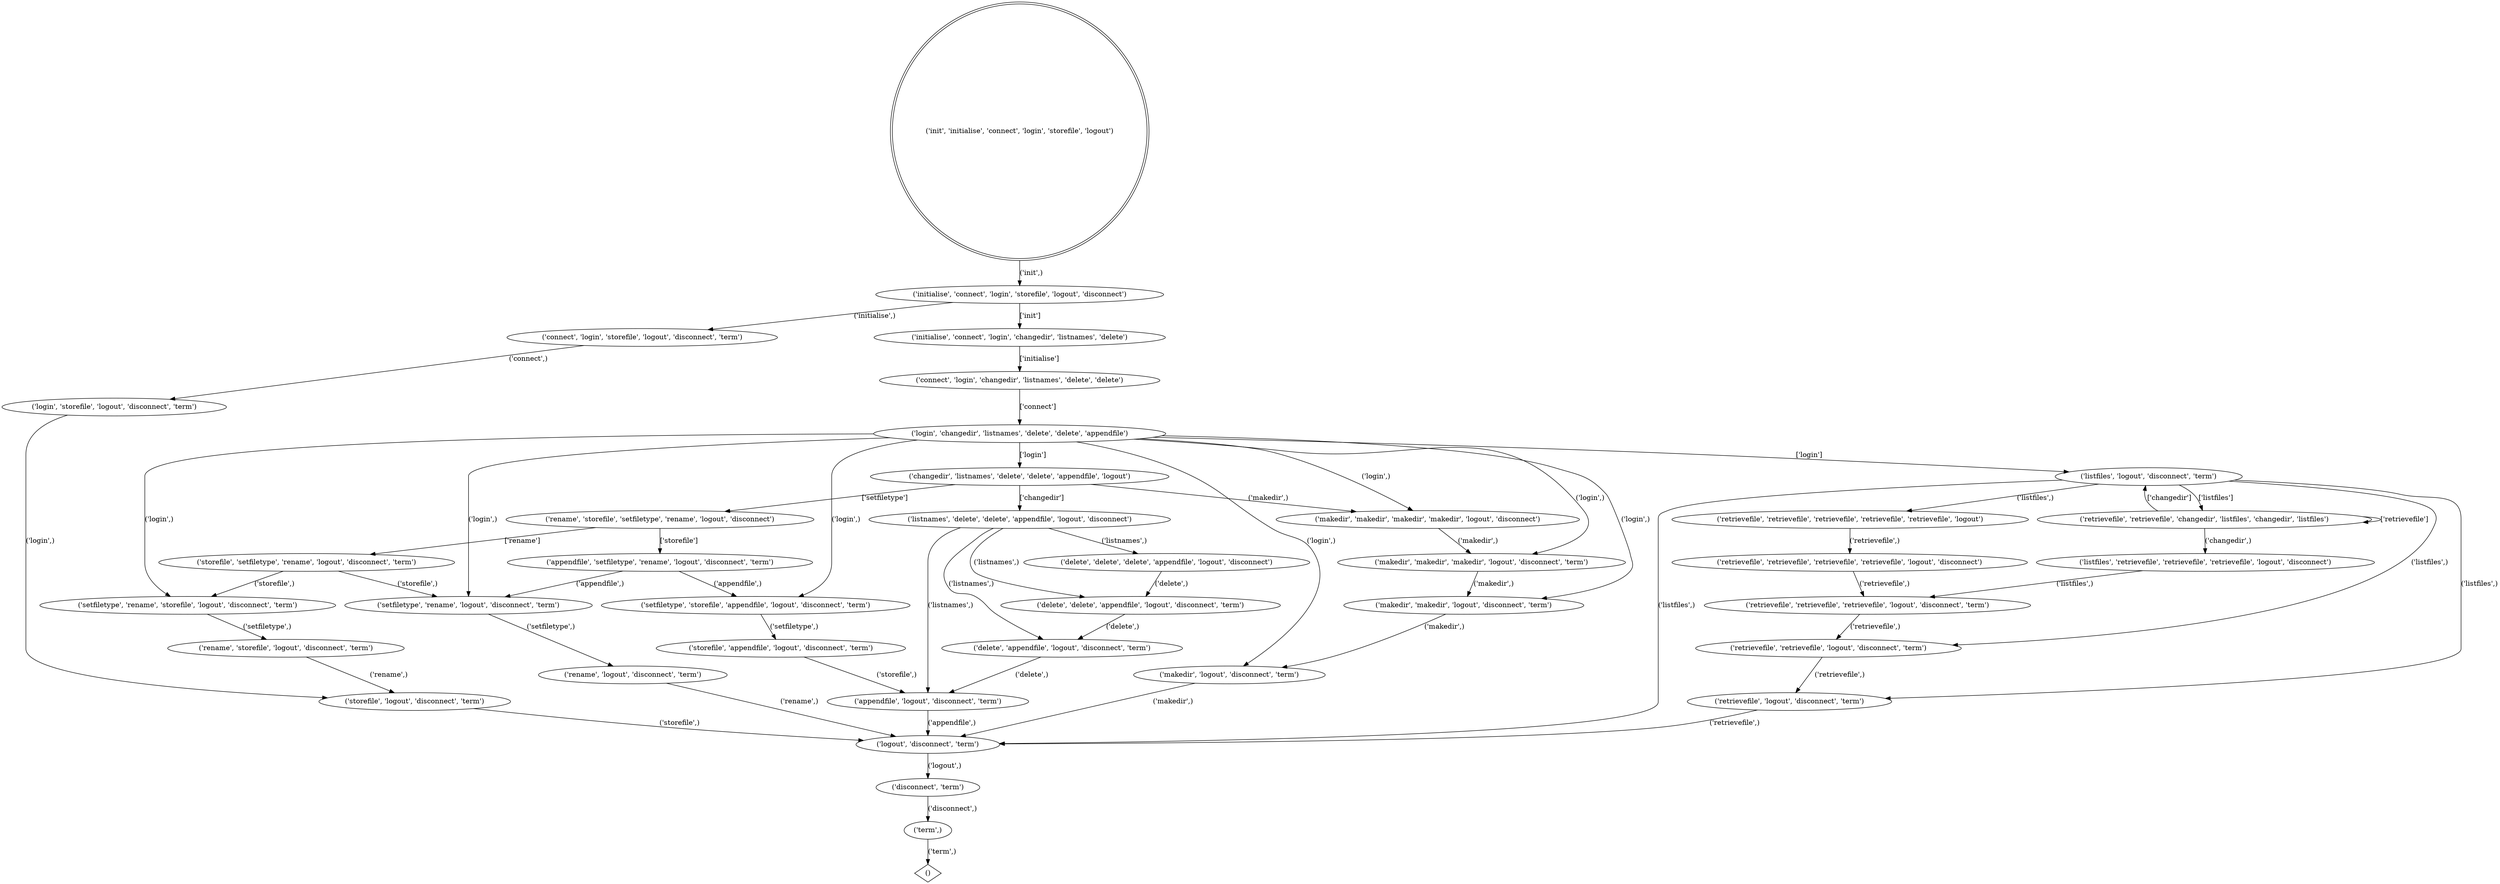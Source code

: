 digraph  {
0 [shape=doublecircle, label="('init', 'initialise', 'connect', 'login', 'storefile', 'logout')"];
179 [label="('initialise', 'connect', 'login', 'storefile', 'logout', 'disconnect')"];
2 [label="('connect', 'login', 'storefile', 'logout', 'disconnect', 'term')"];
3 [label="('login', 'storefile', 'logout', 'disconnect', 'term')"];
4 [label="('storefile', 'logout', 'disconnect', 'term')"];
5 [label="('logout', 'disconnect', 'term')"];
6 [label="('disconnect', 'term')"];
7 [label="('term',)"];
210 [label="('initialise', 'connect', 'login', 'changedir', 'listnames', 'delete')"];
232 [label="('connect', 'login', 'changedir', 'listnames', 'delete', 'delete')"];
246 [label="('login', 'changedir', 'listnames', 'delete', 'delete', 'appendfile')"];
254 [label="('changedir', 'listnames', 'delete', 'delete', 'appendfile', 'logout')"];
255 [label="('listnames', 'delete', 'delete', 'appendfile', 'logout', 'disconnect')"];
14 [label="('delete', 'delete', 'appendfile', 'logout', 'disconnect', 'term')"];
15 [label="('delete', 'appendfile', 'logout', 'disconnect', 'term')"];
16 [label="('appendfile', 'logout', 'disconnect', 'term')"];
256 [label="('listfiles', 'logout', 'disconnect', 'term')"];
27 [label="('retrievefile', 'logout', 'disconnect', 'term')"];
32 [label="('makedir', 'logout', 'disconnect', 'term')"];
257 [label="('retrievefile', 'retrievefile', 'changedir', 'listfiles', 'changedir', 'listfiles')"];
65 [label="('retrievefile', 'retrievefile', 'logout', 'disconnect', 'term')"];
85 [label="('setfiletype', 'rename', 'storefile', 'logout', 'disconnect', 'term')"];
86 [label="('rename', 'storefile', 'logout', 'disconnect', 'term')"];
95 [label="('setfiletype', 'rename', 'logout', 'disconnect', 'term')"];
96 [label="('rename', 'logout', 'disconnect', 'term')"];
103 [label="('makedir', 'makedir', 'logout', 'disconnect', 'term')"];
110 [label="('makedir', 'makedir', 'makedir', 'makedir', 'logout', 'disconnect')"];
111 [label="('makedir', 'makedir', 'makedir', 'logout', 'disconnect', 'term')"];
131 [label="('setfiletype', 'storefile', 'appendfile', 'logout', 'disconnect', 'term')"];
132 [label="('storefile', 'appendfile', 'logout', 'disconnect', 'term')"];
258 [label="('rename', 'storefile', 'setfiletype', 'rename', 'logout', 'disconnect')"];
244 [label="('storefile', 'setfiletype', 'rename', 'logout', 'disconnect', 'term')"];
252 [label="('appendfile', 'setfiletype', 'rename', 'logout', 'disconnect', 'term')"];
161 [label="('listfiles', 'retrievefile', 'retrievefile', 'retrievefile', 'logout', 'disconnect')"];
162 [label="('retrievefile', 'retrievefile', 'retrievefile', 'logout', 'disconnect', 'term')"];
173 [label="('delete', 'delete', 'delete', 'appendfile', 'logout', 'disconnect')"];
176 [label="('retrievefile', 'retrievefile', 'retrievefile', 'retrievefile', 'retrievefile', 'logout')"];
177 [label="('retrievefile', 'retrievefile', 'retrievefile', 'retrievefile', 'logout', 'disconnect')"];
178 [shape=diamond, label="()"];
0 -> 179  [key=1, label="('init',)", weight=230];
179 -> 2  [key=2, label="('initialise',)", weight=230];
179 -> 210  [key=9, label="['init']", weight=770];
2 -> 3  [key=3, label="('connect',)", weight=230];
3 -> 4  [key=4, label="('login',)", weight=230];
4 -> 5  [key=5, label="('storefile',)", weight=305];
5 -> 6  [key=6, label="('logout',)", weight=1000];
6 -> 7  [key=7, label="('disconnect',)", weight=1000];
7 -> 178  [key=8, label="('term',)", weight=1000];
210 -> 232  [key=10, label="['initialise']", weight=770];
232 -> 246  [key=11, label="['connect']", weight=770];
246 -> 254  [key=12, label="['login']", weight=185];
246 -> 256  [key=18, label="['login']", weight=218];
246 -> 32  [key=22, label="('login',)", weight=73];
246 -> 85  [key=30, label="('login',)", weight=72];
246 -> 95  [key=33, label="('login',)", weight=165];
246 -> 103  [key=36, label="('login',)", weight=26];
246 -> 110  [key=38, label="('login',)", weight=6];
246 -> 131  [key=42, label="('login',)", weight=10];
246 -> 111  [key=45, label="('login',)", weight=15];
254 -> 255  [key=13, label="['changedir']", weight=170];
254 -> 258  [key=46, label="['setfiletype']", weight=13];
254 -> 110  [key=59, label="('makedir',)", weight=2];
255 -> 14  [key=14, label="('listnames',)", weight=11];
255 -> 16  [key=24, label="('listnames',)", weight=125];
255 -> 15  [key=49, label="('listnames',)", weight=31];
255 -> 173  [key=57, label="('listnames',)", weight=3];
14 -> 15  [key=15, label="('delete',)", weight=14];
15 -> 16  [key=16, label="('delete',)", weight=45];
16 -> 5  [key=17, label="('appendfile',)", weight=181];
256 -> 5  [key=19, label="('listfiles',)", weight=112];
256 -> 27  [key=20, label="('listfiles',)", weight=63];
256 -> 257  [key=25, label="['listfiles']", weight=806];
256 -> 65  [key=28, label="('listfiles',)", weight=31];
256 -> 176  [key=41, label="('listfiles',)", weight=2];
27 -> 5  [key=21, label="('retrievefile',)", weight=106];
32 -> 5  [key=23, label="('makedir',)", weight=122];
257 -> 257  [key=26, label="['retrievefile']", weight=722];
257 -> 256  [key=27, label="['changedir']", weight=796];
257 -> 161  [key=52, label="('changedir',)", weight=10];
65 -> 27  [key=29, label="('retrievefile',)", weight=43];
85 -> 86  [key=31, label="('setfiletype',)", weight=75];
86 -> 4  [key=32, label="('rename',)", weight=75];
95 -> 96  [key=34, label="('setfiletype',)", weight=174];
96 -> 5  [key=35, label="('rename',)", weight=174];
103 -> 32  [key=37, label="('makedir',)", weight=49];
110 -> 111  [key=39, label="('makedir',)", weight=8];
111 -> 103  [key=40, label="('makedir',)", weight=23];
131 -> 132  [key=43, label="('setfiletype',)", weight=11];
132 -> 16  [key=44, label="('storefile',)", weight=11];
258 -> 244  [key=47, label="['rename']", weight=8];
258 -> 252  [key=50, label="['storefile']", weight=5];
244 -> 95  [key=48, label="('storefile',)", weight=5];
244 -> 85  [key=56, label="('storefile',)", weight=3];
252 -> 95  [key=51, label="('appendfile',)", weight=4];
252 -> 131  [key=55, label="('appendfile',)", weight=1];
161 -> 162  [key=53, label="('listfiles',)", weight=10];
162 -> 65  [key=54, label="('retrievefile',)", weight=12];
173 -> 14  [key=58, label="('delete',)", weight=3];
176 -> 177  [key=60, label="('retrievefile',)", weight=2];
177 -> 162  [key=61, label="('retrievefile',)", weight=2];
}

